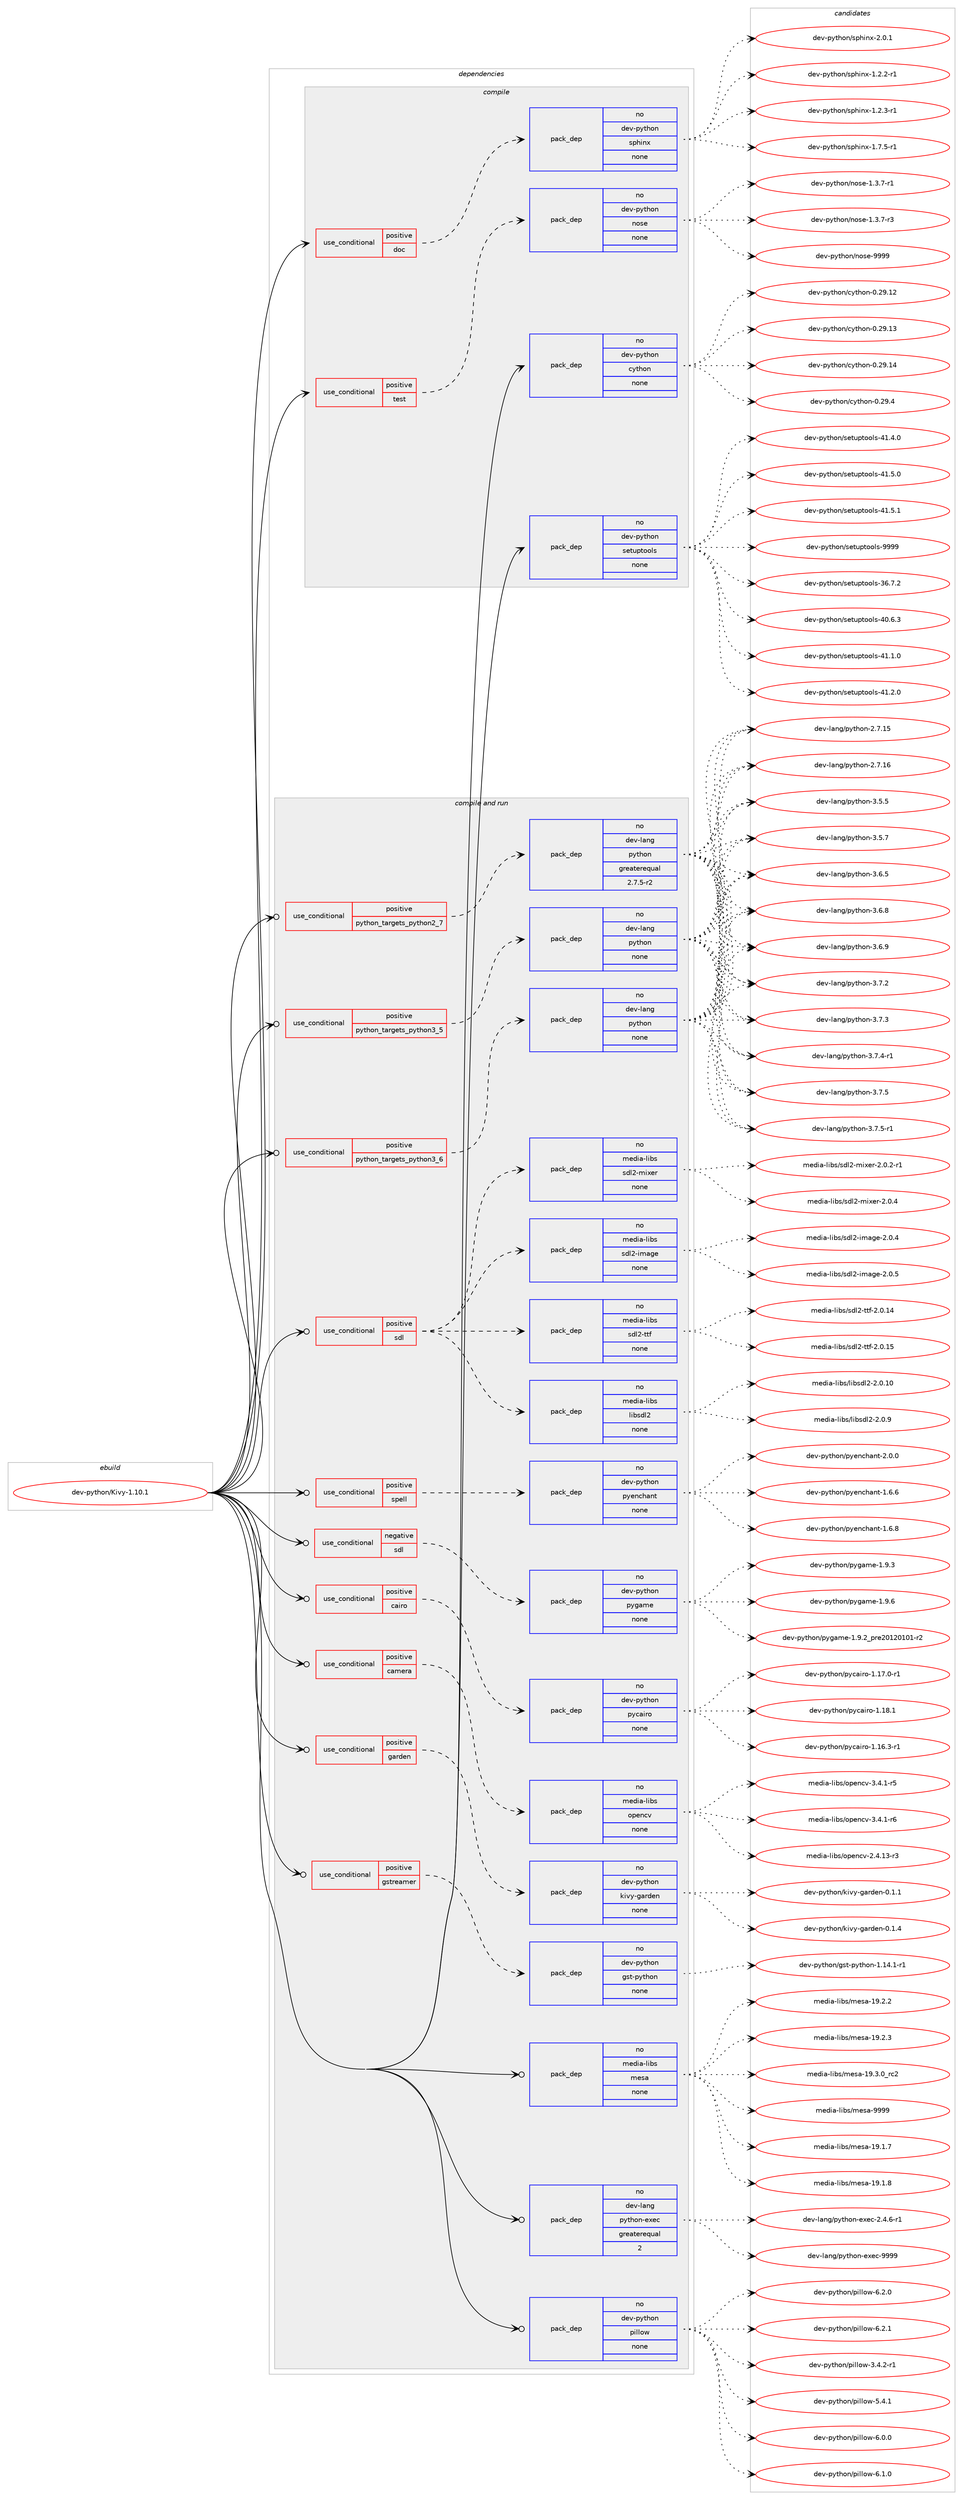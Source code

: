 digraph prolog {

# *************
# Graph options
# *************

newrank=true;
concentrate=true;
compound=true;
graph [rankdir=LR,fontname=Helvetica,fontsize=10,ranksep=1.5];#, ranksep=2.5, nodesep=0.2];
edge  [arrowhead=vee];
node  [fontname=Helvetica,fontsize=10];

# **********
# The ebuild
# **********

subgraph cluster_leftcol {
color=gray;
rank=same;
label=<<i>ebuild</i>>;
id [label="dev-python/Kivy-1.10.1", color=red, width=4, href="../dev-python/Kivy-1.10.1.svg"];
}

# ****************
# The dependencies
# ****************

subgraph cluster_midcol {
color=gray;
label=<<i>dependencies</i>>;
subgraph cluster_compile {
fillcolor="#eeeeee";
style=filled;
label=<<i>compile</i>>;
subgraph cond135581 {
dependency592468 [label=<<TABLE BORDER="0" CELLBORDER="1" CELLSPACING="0" CELLPADDING="4"><TR><TD ROWSPAN="3" CELLPADDING="10">use_conditional</TD></TR><TR><TD>positive</TD></TR><TR><TD>doc</TD></TR></TABLE>>, shape=none, color=red];
subgraph pack445117 {
dependency592469 [label=<<TABLE BORDER="0" CELLBORDER="1" CELLSPACING="0" CELLPADDING="4" WIDTH="220"><TR><TD ROWSPAN="6" CELLPADDING="30">pack_dep</TD></TR><TR><TD WIDTH="110">no</TD></TR><TR><TD>dev-python</TD></TR><TR><TD>sphinx</TD></TR><TR><TD>none</TD></TR><TR><TD></TD></TR></TABLE>>, shape=none, color=blue];
}
dependency592468:e -> dependency592469:w [weight=20,style="dashed",arrowhead="vee"];
}
id:e -> dependency592468:w [weight=20,style="solid",arrowhead="vee"];
subgraph cond135582 {
dependency592470 [label=<<TABLE BORDER="0" CELLBORDER="1" CELLSPACING="0" CELLPADDING="4"><TR><TD ROWSPAN="3" CELLPADDING="10">use_conditional</TD></TR><TR><TD>positive</TD></TR><TR><TD>test</TD></TR></TABLE>>, shape=none, color=red];
subgraph pack445118 {
dependency592471 [label=<<TABLE BORDER="0" CELLBORDER="1" CELLSPACING="0" CELLPADDING="4" WIDTH="220"><TR><TD ROWSPAN="6" CELLPADDING="30">pack_dep</TD></TR><TR><TD WIDTH="110">no</TD></TR><TR><TD>dev-python</TD></TR><TR><TD>nose</TD></TR><TR><TD>none</TD></TR><TR><TD></TD></TR></TABLE>>, shape=none, color=blue];
}
dependency592470:e -> dependency592471:w [weight=20,style="dashed",arrowhead="vee"];
}
id:e -> dependency592470:w [weight=20,style="solid",arrowhead="vee"];
subgraph pack445119 {
dependency592472 [label=<<TABLE BORDER="0" CELLBORDER="1" CELLSPACING="0" CELLPADDING="4" WIDTH="220"><TR><TD ROWSPAN="6" CELLPADDING="30">pack_dep</TD></TR><TR><TD WIDTH="110">no</TD></TR><TR><TD>dev-python</TD></TR><TR><TD>cython</TD></TR><TR><TD>none</TD></TR><TR><TD></TD></TR></TABLE>>, shape=none, color=blue];
}
id:e -> dependency592472:w [weight=20,style="solid",arrowhead="vee"];
subgraph pack445120 {
dependency592473 [label=<<TABLE BORDER="0" CELLBORDER="1" CELLSPACING="0" CELLPADDING="4" WIDTH="220"><TR><TD ROWSPAN="6" CELLPADDING="30">pack_dep</TD></TR><TR><TD WIDTH="110">no</TD></TR><TR><TD>dev-python</TD></TR><TR><TD>setuptools</TD></TR><TR><TD>none</TD></TR><TR><TD></TD></TR></TABLE>>, shape=none, color=blue];
}
id:e -> dependency592473:w [weight=20,style="solid",arrowhead="vee"];
}
subgraph cluster_compileandrun {
fillcolor="#eeeeee";
style=filled;
label=<<i>compile and run</i>>;
subgraph cond135583 {
dependency592474 [label=<<TABLE BORDER="0" CELLBORDER="1" CELLSPACING="0" CELLPADDING="4"><TR><TD ROWSPAN="3" CELLPADDING="10">use_conditional</TD></TR><TR><TD>negative</TD></TR><TR><TD>sdl</TD></TR></TABLE>>, shape=none, color=red];
subgraph pack445121 {
dependency592475 [label=<<TABLE BORDER="0" CELLBORDER="1" CELLSPACING="0" CELLPADDING="4" WIDTH="220"><TR><TD ROWSPAN="6" CELLPADDING="30">pack_dep</TD></TR><TR><TD WIDTH="110">no</TD></TR><TR><TD>dev-python</TD></TR><TR><TD>pygame</TD></TR><TR><TD>none</TD></TR><TR><TD></TD></TR></TABLE>>, shape=none, color=blue];
}
dependency592474:e -> dependency592475:w [weight=20,style="dashed",arrowhead="vee"];
}
id:e -> dependency592474:w [weight=20,style="solid",arrowhead="odotvee"];
subgraph cond135584 {
dependency592476 [label=<<TABLE BORDER="0" CELLBORDER="1" CELLSPACING="0" CELLPADDING="4"><TR><TD ROWSPAN="3" CELLPADDING="10">use_conditional</TD></TR><TR><TD>positive</TD></TR><TR><TD>cairo</TD></TR></TABLE>>, shape=none, color=red];
subgraph pack445122 {
dependency592477 [label=<<TABLE BORDER="0" CELLBORDER="1" CELLSPACING="0" CELLPADDING="4" WIDTH="220"><TR><TD ROWSPAN="6" CELLPADDING="30">pack_dep</TD></TR><TR><TD WIDTH="110">no</TD></TR><TR><TD>dev-python</TD></TR><TR><TD>pycairo</TD></TR><TR><TD>none</TD></TR><TR><TD></TD></TR></TABLE>>, shape=none, color=blue];
}
dependency592476:e -> dependency592477:w [weight=20,style="dashed",arrowhead="vee"];
}
id:e -> dependency592476:w [weight=20,style="solid",arrowhead="odotvee"];
subgraph cond135585 {
dependency592478 [label=<<TABLE BORDER="0" CELLBORDER="1" CELLSPACING="0" CELLPADDING="4"><TR><TD ROWSPAN="3" CELLPADDING="10">use_conditional</TD></TR><TR><TD>positive</TD></TR><TR><TD>camera</TD></TR></TABLE>>, shape=none, color=red];
subgraph pack445123 {
dependency592479 [label=<<TABLE BORDER="0" CELLBORDER="1" CELLSPACING="0" CELLPADDING="4" WIDTH="220"><TR><TD ROWSPAN="6" CELLPADDING="30">pack_dep</TD></TR><TR><TD WIDTH="110">no</TD></TR><TR><TD>media-libs</TD></TR><TR><TD>opencv</TD></TR><TR><TD>none</TD></TR><TR><TD></TD></TR></TABLE>>, shape=none, color=blue];
}
dependency592478:e -> dependency592479:w [weight=20,style="dashed",arrowhead="vee"];
}
id:e -> dependency592478:w [weight=20,style="solid",arrowhead="odotvee"];
subgraph cond135586 {
dependency592480 [label=<<TABLE BORDER="0" CELLBORDER="1" CELLSPACING="0" CELLPADDING="4"><TR><TD ROWSPAN="3" CELLPADDING="10">use_conditional</TD></TR><TR><TD>positive</TD></TR><TR><TD>garden</TD></TR></TABLE>>, shape=none, color=red];
subgraph pack445124 {
dependency592481 [label=<<TABLE BORDER="0" CELLBORDER="1" CELLSPACING="0" CELLPADDING="4" WIDTH="220"><TR><TD ROWSPAN="6" CELLPADDING="30">pack_dep</TD></TR><TR><TD WIDTH="110">no</TD></TR><TR><TD>dev-python</TD></TR><TR><TD>kivy-garden</TD></TR><TR><TD>none</TD></TR><TR><TD></TD></TR></TABLE>>, shape=none, color=blue];
}
dependency592480:e -> dependency592481:w [weight=20,style="dashed",arrowhead="vee"];
}
id:e -> dependency592480:w [weight=20,style="solid",arrowhead="odotvee"];
subgraph cond135587 {
dependency592482 [label=<<TABLE BORDER="0" CELLBORDER="1" CELLSPACING="0" CELLPADDING="4"><TR><TD ROWSPAN="3" CELLPADDING="10">use_conditional</TD></TR><TR><TD>positive</TD></TR><TR><TD>gstreamer</TD></TR></TABLE>>, shape=none, color=red];
subgraph pack445125 {
dependency592483 [label=<<TABLE BORDER="0" CELLBORDER="1" CELLSPACING="0" CELLPADDING="4" WIDTH="220"><TR><TD ROWSPAN="6" CELLPADDING="30">pack_dep</TD></TR><TR><TD WIDTH="110">no</TD></TR><TR><TD>dev-python</TD></TR><TR><TD>gst-python</TD></TR><TR><TD>none</TD></TR><TR><TD></TD></TR></TABLE>>, shape=none, color=blue];
}
dependency592482:e -> dependency592483:w [weight=20,style="dashed",arrowhead="vee"];
}
id:e -> dependency592482:w [weight=20,style="solid",arrowhead="odotvee"];
subgraph cond135588 {
dependency592484 [label=<<TABLE BORDER="0" CELLBORDER="1" CELLSPACING="0" CELLPADDING="4"><TR><TD ROWSPAN="3" CELLPADDING="10">use_conditional</TD></TR><TR><TD>positive</TD></TR><TR><TD>python_targets_python2_7</TD></TR></TABLE>>, shape=none, color=red];
subgraph pack445126 {
dependency592485 [label=<<TABLE BORDER="0" CELLBORDER="1" CELLSPACING="0" CELLPADDING="4" WIDTH="220"><TR><TD ROWSPAN="6" CELLPADDING="30">pack_dep</TD></TR><TR><TD WIDTH="110">no</TD></TR><TR><TD>dev-lang</TD></TR><TR><TD>python</TD></TR><TR><TD>greaterequal</TD></TR><TR><TD>2.7.5-r2</TD></TR></TABLE>>, shape=none, color=blue];
}
dependency592484:e -> dependency592485:w [weight=20,style="dashed",arrowhead="vee"];
}
id:e -> dependency592484:w [weight=20,style="solid",arrowhead="odotvee"];
subgraph cond135589 {
dependency592486 [label=<<TABLE BORDER="0" CELLBORDER="1" CELLSPACING="0" CELLPADDING="4"><TR><TD ROWSPAN="3" CELLPADDING="10">use_conditional</TD></TR><TR><TD>positive</TD></TR><TR><TD>python_targets_python3_5</TD></TR></TABLE>>, shape=none, color=red];
subgraph pack445127 {
dependency592487 [label=<<TABLE BORDER="0" CELLBORDER="1" CELLSPACING="0" CELLPADDING="4" WIDTH="220"><TR><TD ROWSPAN="6" CELLPADDING="30">pack_dep</TD></TR><TR><TD WIDTH="110">no</TD></TR><TR><TD>dev-lang</TD></TR><TR><TD>python</TD></TR><TR><TD>none</TD></TR><TR><TD></TD></TR></TABLE>>, shape=none, color=blue];
}
dependency592486:e -> dependency592487:w [weight=20,style="dashed",arrowhead="vee"];
}
id:e -> dependency592486:w [weight=20,style="solid",arrowhead="odotvee"];
subgraph cond135590 {
dependency592488 [label=<<TABLE BORDER="0" CELLBORDER="1" CELLSPACING="0" CELLPADDING="4"><TR><TD ROWSPAN="3" CELLPADDING="10">use_conditional</TD></TR><TR><TD>positive</TD></TR><TR><TD>python_targets_python3_6</TD></TR></TABLE>>, shape=none, color=red];
subgraph pack445128 {
dependency592489 [label=<<TABLE BORDER="0" CELLBORDER="1" CELLSPACING="0" CELLPADDING="4" WIDTH="220"><TR><TD ROWSPAN="6" CELLPADDING="30">pack_dep</TD></TR><TR><TD WIDTH="110">no</TD></TR><TR><TD>dev-lang</TD></TR><TR><TD>python</TD></TR><TR><TD>none</TD></TR><TR><TD></TD></TR></TABLE>>, shape=none, color=blue];
}
dependency592488:e -> dependency592489:w [weight=20,style="dashed",arrowhead="vee"];
}
id:e -> dependency592488:w [weight=20,style="solid",arrowhead="odotvee"];
subgraph cond135591 {
dependency592490 [label=<<TABLE BORDER="0" CELLBORDER="1" CELLSPACING="0" CELLPADDING="4"><TR><TD ROWSPAN="3" CELLPADDING="10">use_conditional</TD></TR><TR><TD>positive</TD></TR><TR><TD>sdl</TD></TR></TABLE>>, shape=none, color=red];
subgraph pack445129 {
dependency592491 [label=<<TABLE BORDER="0" CELLBORDER="1" CELLSPACING="0" CELLPADDING="4" WIDTH="220"><TR><TD ROWSPAN="6" CELLPADDING="30">pack_dep</TD></TR><TR><TD WIDTH="110">no</TD></TR><TR><TD>media-libs</TD></TR><TR><TD>libsdl2</TD></TR><TR><TD>none</TD></TR><TR><TD></TD></TR></TABLE>>, shape=none, color=blue];
}
dependency592490:e -> dependency592491:w [weight=20,style="dashed",arrowhead="vee"];
subgraph pack445130 {
dependency592492 [label=<<TABLE BORDER="0" CELLBORDER="1" CELLSPACING="0" CELLPADDING="4" WIDTH="220"><TR><TD ROWSPAN="6" CELLPADDING="30">pack_dep</TD></TR><TR><TD WIDTH="110">no</TD></TR><TR><TD>media-libs</TD></TR><TR><TD>sdl2-ttf</TD></TR><TR><TD>none</TD></TR><TR><TD></TD></TR></TABLE>>, shape=none, color=blue];
}
dependency592490:e -> dependency592492:w [weight=20,style="dashed",arrowhead="vee"];
subgraph pack445131 {
dependency592493 [label=<<TABLE BORDER="0" CELLBORDER="1" CELLSPACING="0" CELLPADDING="4" WIDTH="220"><TR><TD ROWSPAN="6" CELLPADDING="30">pack_dep</TD></TR><TR><TD WIDTH="110">no</TD></TR><TR><TD>media-libs</TD></TR><TR><TD>sdl2-image</TD></TR><TR><TD>none</TD></TR><TR><TD></TD></TR></TABLE>>, shape=none, color=blue];
}
dependency592490:e -> dependency592493:w [weight=20,style="dashed",arrowhead="vee"];
subgraph pack445132 {
dependency592494 [label=<<TABLE BORDER="0" CELLBORDER="1" CELLSPACING="0" CELLPADDING="4" WIDTH="220"><TR><TD ROWSPAN="6" CELLPADDING="30">pack_dep</TD></TR><TR><TD WIDTH="110">no</TD></TR><TR><TD>media-libs</TD></TR><TR><TD>sdl2-mixer</TD></TR><TR><TD>none</TD></TR><TR><TD></TD></TR></TABLE>>, shape=none, color=blue];
}
dependency592490:e -> dependency592494:w [weight=20,style="dashed",arrowhead="vee"];
}
id:e -> dependency592490:w [weight=20,style="solid",arrowhead="odotvee"];
subgraph cond135592 {
dependency592495 [label=<<TABLE BORDER="0" CELLBORDER="1" CELLSPACING="0" CELLPADDING="4"><TR><TD ROWSPAN="3" CELLPADDING="10">use_conditional</TD></TR><TR><TD>positive</TD></TR><TR><TD>spell</TD></TR></TABLE>>, shape=none, color=red];
subgraph pack445133 {
dependency592496 [label=<<TABLE BORDER="0" CELLBORDER="1" CELLSPACING="0" CELLPADDING="4" WIDTH="220"><TR><TD ROWSPAN="6" CELLPADDING="30">pack_dep</TD></TR><TR><TD WIDTH="110">no</TD></TR><TR><TD>dev-python</TD></TR><TR><TD>pyenchant</TD></TR><TR><TD>none</TD></TR><TR><TD></TD></TR></TABLE>>, shape=none, color=blue];
}
dependency592495:e -> dependency592496:w [weight=20,style="dashed",arrowhead="vee"];
}
id:e -> dependency592495:w [weight=20,style="solid",arrowhead="odotvee"];
subgraph pack445134 {
dependency592497 [label=<<TABLE BORDER="0" CELLBORDER="1" CELLSPACING="0" CELLPADDING="4" WIDTH="220"><TR><TD ROWSPAN="6" CELLPADDING="30">pack_dep</TD></TR><TR><TD WIDTH="110">no</TD></TR><TR><TD>dev-lang</TD></TR><TR><TD>python-exec</TD></TR><TR><TD>greaterequal</TD></TR><TR><TD>2</TD></TR></TABLE>>, shape=none, color=blue];
}
id:e -> dependency592497:w [weight=20,style="solid",arrowhead="odotvee"];
subgraph pack445135 {
dependency592498 [label=<<TABLE BORDER="0" CELLBORDER="1" CELLSPACING="0" CELLPADDING="4" WIDTH="220"><TR><TD ROWSPAN="6" CELLPADDING="30">pack_dep</TD></TR><TR><TD WIDTH="110">no</TD></TR><TR><TD>dev-python</TD></TR><TR><TD>pillow</TD></TR><TR><TD>none</TD></TR><TR><TD></TD></TR></TABLE>>, shape=none, color=blue];
}
id:e -> dependency592498:w [weight=20,style="solid",arrowhead="odotvee"];
subgraph pack445136 {
dependency592499 [label=<<TABLE BORDER="0" CELLBORDER="1" CELLSPACING="0" CELLPADDING="4" WIDTH="220"><TR><TD ROWSPAN="6" CELLPADDING="30">pack_dep</TD></TR><TR><TD WIDTH="110">no</TD></TR><TR><TD>media-libs</TD></TR><TR><TD>mesa</TD></TR><TR><TD>none</TD></TR><TR><TD></TD></TR></TABLE>>, shape=none, color=blue];
}
id:e -> dependency592499:w [weight=20,style="solid",arrowhead="odotvee"];
}
subgraph cluster_run {
fillcolor="#eeeeee";
style=filled;
label=<<i>run</i>>;
}
}

# **************
# The candidates
# **************

subgraph cluster_choices {
rank=same;
color=gray;
label=<<i>candidates</i>>;

subgraph choice445117 {
color=black;
nodesep=1;
choice10010111845112121116104111110471151121041051101204549465046504511449 [label="dev-python/sphinx-1.2.2-r1", color=red, width=4,href="../dev-python/sphinx-1.2.2-r1.svg"];
choice10010111845112121116104111110471151121041051101204549465046514511449 [label="dev-python/sphinx-1.2.3-r1", color=red, width=4,href="../dev-python/sphinx-1.2.3-r1.svg"];
choice10010111845112121116104111110471151121041051101204549465546534511449 [label="dev-python/sphinx-1.7.5-r1", color=red, width=4,href="../dev-python/sphinx-1.7.5-r1.svg"];
choice1001011184511212111610411111047115112104105110120455046484649 [label="dev-python/sphinx-2.0.1", color=red, width=4,href="../dev-python/sphinx-2.0.1.svg"];
dependency592469:e -> choice10010111845112121116104111110471151121041051101204549465046504511449:w [style=dotted,weight="100"];
dependency592469:e -> choice10010111845112121116104111110471151121041051101204549465046514511449:w [style=dotted,weight="100"];
dependency592469:e -> choice10010111845112121116104111110471151121041051101204549465546534511449:w [style=dotted,weight="100"];
dependency592469:e -> choice1001011184511212111610411111047115112104105110120455046484649:w [style=dotted,weight="100"];
}
subgraph choice445118 {
color=black;
nodesep=1;
choice10010111845112121116104111110471101111151014549465146554511449 [label="dev-python/nose-1.3.7-r1", color=red, width=4,href="../dev-python/nose-1.3.7-r1.svg"];
choice10010111845112121116104111110471101111151014549465146554511451 [label="dev-python/nose-1.3.7-r3", color=red, width=4,href="../dev-python/nose-1.3.7-r3.svg"];
choice10010111845112121116104111110471101111151014557575757 [label="dev-python/nose-9999", color=red, width=4,href="../dev-python/nose-9999.svg"];
dependency592471:e -> choice10010111845112121116104111110471101111151014549465146554511449:w [style=dotted,weight="100"];
dependency592471:e -> choice10010111845112121116104111110471101111151014549465146554511451:w [style=dotted,weight="100"];
dependency592471:e -> choice10010111845112121116104111110471101111151014557575757:w [style=dotted,weight="100"];
}
subgraph choice445119 {
color=black;
nodesep=1;
choice1001011184511212111610411111047991211161041111104548465057464950 [label="dev-python/cython-0.29.12", color=red, width=4,href="../dev-python/cython-0.29.12.svg"];
choice1001011184511212111610411111047991211161041111104548465057464951 [label="dev-python/cython-0.29.13", color=red, width=4,href="../dev-python/cython-0.29.13.svg"];
choice1001011184511212111610411111047991211161041111104548465057464952 [label="dev-python/cython-0.29.14", color=red, width=4,href="../dev-python/cython-0.29.14.svg"];
choice10010111845112121116104111110479912111610411111045484650574652 [label="dev-python/cython-0.29.4", color=red, width=4,href="../dev-python/cython-0.29.4.svg"];
dependency592472:e -> choice1001011184511212111610411111047991211161041111104548465057464950:w [style=dotted,weight="100"];
dependency592472:e -> choice1001011184511212111610411111047991211161041111104548465057464951:w [style=dotted,weight="100"];
dependency592472:e -> choice1001011184511212111610411111047991211161041111104548465057464952:w [style=dotted,weight="100"];
dependency592472:e -> choice10010111845112121116104111110479912111610411111045484650574652:w [style=dotted,weight="100"];
}
subgraph choice445120 {
color=black;
nodesep=1;
choice100101118451121211161041111104711510111611711211611111110811545515446554650 [label="dev-python/setuptools-36.7.2", color=red, width=4,href="../dev-python/setuptools-36.7.2.svg"];
choice100101118451121211161041111104711510111611711211611111110811545524846544651 [label="dev-python/setuptools-40.6.3", color=red, width=4,href="../dev-python/setuptools-40.6.3.svg"];
choice100101118451121211161041111104711510111611711211611111110811545524946494648 [label="dev-python/setuptools-41.1.0", color=red, width=4,href="../dev-python/setuptools-41.1.0.svg"];
choice100101118451121211161041111104711510111611711211611111110811545524946504648 [label="dev-python/setuptools-41.2.0", color=red, width=4,href="../dev-python/setuptools-41.2.0.svg"];
choice100101118451121211161041111104711510111611711211611111110811545524946524648 [label="dev-python/setuptools-41.4.0", color=red, width=4,href="../dev-python/setuptools-41.4.0.svg"];
choice100101118451121211161041111104711510111611711211611111110811545524946534648 [label="dev-python/setuptools-41.5.0", color=red, width=4,href="../dev-python/setuptools-41.5.0.svg"];
choice100101118451121211161041111104711510111611711211611111110811545524946534649 [label="dev-python/setuptools-41.5.1", color=red, width=4,href="../dev-python/setuptools-41.5.1.svg"];
choice10010111845112121116104111110471151011161171121161111111081154557575757 [label="dev-python/setuptools-9999", color=red, width=4,href="../dev-python/setuptools-9999.svg"];
dependency592473:e -> choice100101118451121211161041111104711510111611711211611111110811545515446554650:w [style=dotted,weight="100"];
dependency592473:e -> choice100101118451121211161041111104711510111611711211611111110811545524846544651:w [style=dotted,weight="100"];
dependency592473:e -> choice100101118451121211161041111104711510111611711211611111110811545524946494648:w [style=dotted,weight="100"];
dependency592473:e -> choice100101118451121211161041111104711510111611711211611111110811545524946504648:w [style=dotted,weight="100"];
dependency592473:e -> choice100101118451121211161041111104711510111611711211611111110811545524946524648:w [style=dotted,weight="100"];
dependency592473:e -> choice100101118451121211161041111104711510111611711211611111110811545524946534648:w [style=dotted,weight="100"];
dependency592473:e -> choice100101118451121211161041111104711510111611711211611111110811545524946534649:w [style=dotted,weight="100"];
dependency592473:e -> choice10010111845112121116104111110471151011161171121161111111081154557575757:w [style=dotted,weight="100"];
}
subgraph choice445121 {
color=black;
nodesep=1;
choice1001011184511212111610411111047112121103971091014549465746509511211410150484950484948494511450 [label="dev-python/pygame-1.9.2_pre20120101-r2", color=red, width=4,href="../dev-python/pygame-1.9.2_pre20120101-r2.svg"];
choice100101118451121211161041111104711212110397109101454946574651 [label="dev-python/pygame-1.9.3", color=red, width=4,href="../dev-python/pygame-1.9.3.svg"];
choice100101118451121211161041111104711212110397109101454946574654 [label="dev-python/pygame-1.9.6", color=red, width=4,href="../dev-python/pygame-1.9.6.svg"];
dependency592475:e -> choice1001011184511212111610411111047112121103971091014549465746509511211410150484950484948494511450:w [style=dotted,weight="100"];
dependency592475:e -> choice100101118451121211161041111104711212110397109101454946574651:w [style=dotted,weight="100"];
dependency592475:e -> choice100101118451121211161041111104711212110397109101454946574654:w [style=dotted,weight="100"];
}
subgraph choice445122 {
color=black;
nodesep=1;
choice10010111845112121116104111110471121219997105114111454946495446514511449 [label="dev-python/pycairo-1.16.3-r1", color=red, width=4,href="../dev-python/pycairo-1.16.3-r1.svg"];
choice10010111845112121116104111110471121219997105114111454946495546484511449 [label="dev-python/pycairo-1.17.0-r1", color=red, width=4,href="../dev-python/pycairo-1.17.0-r1.svg"];
choice1001011184511212111610411111047112121999710511411145494649564649 [label="dev-python/pycairo-1.18.1", color=red, width=4,href="../dev-python/pycairo-1.18.1.svg"];
dependency592477:e -> choice10010111845112121116104111110471121219997105114111454946495446514511449:w [style=dotted,weight="100"];
dependency592477:e -> choice10010111845112121116104111110471121219997105114111454946495546484511449:w [style=dotted,weight="100"];
dependency592477:e -> choice1001011184511212111610411111047112121999710511411145494649564649:w [style=dotted,weight="100"];
}
subgraph choice445123 {
color=black;
nodesep=1;
choice1091011001059745108105981154711111210111099118455046524649514511451 [label="media-libs/opencv-2.4.13-r3", color=red, width=4,href="../media-libs/opencv-2.4.13-r3.svg"];
choice10910110010597451081059811547111112101110991184551465246494511453 [label="media-libs/opencv-3.4.1-r5", color=red, width=4,href="../media-libs/opencv-3.4.1-r5.svg"];
choice10910110010597451081059811547111112101110991184551465246494511454 [label="media-libs/opencv-3.4.1-r6", color=red, width=4,href="../media-libs/opencv-3.4.1-r6.svg"];
dependency592479:e -> choice1091011001059745108105981154711111210111099118455046524649514511451:w [style=dotted,weight="100"];
dependency592479:e -> choice10910110010597451081059811547111112101110991184551465246494511453:w [style=dotted,weight="100"];
dependency592479:e -> choice10910110010597451081059811547111112101110991184551465246494511454:w [style=dotted,weight="100"];
}
subgraph choice445124 {
color=black;
nodesep=1;
choice10010111845112121116104111110471071051181214510397114100101110454846494649 [label="dev-python/kivy-garden-0.1.1", color=red, width=4,href="../dev-python/kivy-garden-0.1.1.svg"];
choice10010111845112121116104111110471071051181214510397114100101110454846494652 [label="dev-python/kivy-garden-0.1.4", color=red, width=4,href="../dev-python/kivy-garden-0.1.4.svg"];
dependency592481:e -> choice10010111845112121116104111110471071051181214510397114100101110454846494649:w [style=dotted,weight="100"];
dependency592481:e -> choice10010111845112121116104111110471071051181214510397114100101110454846494652:w [style=dotted,weight="100"];
}
subgraph choice445125 {
color=black;
nodesep=1;
choice100101118451121211161041111104710311511645112121116104111110454946495246494511449 [label="dev-python/gst-python-1.14.1-r1", color=red, width=4,href="../dev-python/gst-python-1.14.1-r1.svg"];
dependency592483:e -> choice100101118451121211161041111104710311511645112121116104111110454946495246494511449:w [style=dotted,weight="100"];
}
subgraph choice445126 {
color=black;
nodesep=1;
choice10010111845108971101034711212111610411111045504655464953 [label="dev-lang/python-2.7.15", color=red, width=4,href="../dev-lang/python-2.7.15.svg"];
choice10010111845108971101034711212111610411111045504655464954 [label="dev-lang/python-2.7.16", color=red, width=4,href="../dev-lang/python-2.7.16.svg"];
choice100101118451089711010347112121116104111110455146534653 [label="dev-lang/python-3.5.5", color=red, width=4,href="../dev-lang/python-3.5.5.svg"];
choice100101118451089711010347112121116104111110455146534655 [label="dev-lang/python-3.5.7", color=red, width=4,href="../dev-lang/python-3.5.7.svg"];
choice100101118451089711010347112121116104111110455146544653 [label="dev-lang/python-3.6.5", color=red, width=4,href="../dev-lang/python-3.6.5.svg"];
choice100101118451089711010347112121116104111110455146544656 [label="dev-lang/python-3.6.8", color=red, width=4,href="../dev-lang/python-3.6.8.svg"];
choice100101118451089711010347112121116104111110455146544657 [label="dev-lang/python-3.6.9", color=red, width=4,href="../dev-lang/python-3.6.9.svg"];
choice100101118451089711010347112121116104111110455146554650 [label="dev-lang/python-3.7.2", color=red, width=4,href="../dev-lang/python-3.7.2.svg"];
choice100101118451089711010347112121116104111110455146554651 [label="dev-lang/python-3.7.3", color=red, width=4,href="../dev-lang/python-3.7.3.svg"];
choice1001011184510897110103471121211161041111104551465546524511449 [label="dev-lang/python-3.7.4-r1", color=red, width=4,href="../dev-lang/python-3.7.4-r1.svg"];
choice100101118451089711010347112121116104111110455146554653 [label="dev-lang/python-3.7.5", color=red, width=4,href="../dev-lang/python-3.7.5.svg"];
choice1001011184510897110103471121211161041111104551465546534511449 [label="dev-lang/python-3.7.5-r1", color=red, width=4,href="../dev-lang/python-3.7.5-r1.svg"];
dependency592485:e -> choice10010111845108971101034711212111610411111045504655464953:w [style=dotted,weight="100"];
dependency592485:e -> choice10010111845108971101034711212111610411111045504655464954:w [style=dotted,weight="100"];
dependency592485:e -> choice100101118451089711010347112121116104111110455146534653:w [style=dotted,weight="100"];
dependency592485:e -> choice100101118451089711010347112121116104111110455146534655:w [style=dotted,weight="100"];
dependency592485:e -> choice100101118451089711010347112121116104111110455146544653:w [style=dotted,weight="100"];
dependency592485:e -> choice100101118451089711010347112121116104111110455146544656:w [style=dotted,weight="100"];
dependency592485:e -> choice100101118451089711010347112121116104111110455146544657:w [style=dotted,weight="100"];
dependency592485:e -> choice100101118451089711010347112121116104111110455146554650:w [style=dotted,weight="100"];
dependency592485:e -> choice100101118451089711010347112121116104111110455146554651:w [style=dotted,weight="100"];
dependency592485:e -> choice1001011184510897110103471121211161041111104551465546524511449:w [style=dotted,weight="100"];
dependency592485:e -> choice100101118451089711010347112121116104111110455146554653:w [style=dotted,weight="100"];
dependency592485:e -> choice1001011184510897110103471121211161041111104551465546534511449:w [style=dotted,weight="100"];
}
subgraph choice445127 {
color=black;
nodesep=1;
choice10010111845108971101034711212111610411111045504655464953 [label="dev-lang/python-2.7.15", color=red, width=4,href="../dev-lang/python-2.7.15.svg"];
choice10010111845108971101034711212111610411111045504655464954 [label="dev-lang/python-2.7.16", color=red, width=4,href="../dev-lang/python-2.7.16.svg"];
choice100101118451089711010347112121116104111110455146534653 [label="dev-lang/python-3.5.5", color=red, width=4,href="../dev-lang/python-3.5.5.svg"];
choice100101118451089711010347112121116104111110455146534655 [label="dev-lang/python-3.5.7", color=red, width=4,href="../dev-lang/python-3.5.7.svg"];
choice100101118451089711010347112121116104111110455146544653 [label="dev-lang/python-3.6.5", color=red, width=4,href="../dev-lang/python-3.6.5.svg"];
choice100101118451089711010347112121116104111110455146544656 [label="dev-lang/python-3.6.8", color=red, width=4,href="../dev-lang/python-3.6.8.svg"];
choice100101118451089711010347112121116104111110455146544657 [label="dev-lang/python-3.6.9", color=red, width=4,href="../dev-lang/python-3.6.9.svg"];
choice100101118451089711010347112121116104111110455146554650 [label="dev-lang/python-3.7.2", color=red, width=4,href="../dev-lang/python-3.7.2.svg"];
choice100101118451089711010347112121116104111110455146554651 [label="dev-lang/python-3.7.3", color=red, width=4,href="../dev-lang/python-3.7.3.svg"];
choice1001011184510897110103471121211161041111104551465546524511449 [label="dev-lang/python-3.7.4-r1", color=red, width=4,href="../dev-lang/python-3.7.4-r1.svg"];
choice100101118451089711010347112121116104111110455146554653 [label="dev-lang/python-3.7.5", color=red, width=4,href="../dev-lang/python-3.7.5.svg"];
choice1001011184510897110103471121211161041111104551465546534511449 [label="dev-lang/python-3.7.5-r1", color=red, width=4,href="../dev-lang/python-3.7.5-r1.svg"];
dependency592487:e -> choice10010111845108971101034711212111610411111045504655464953:w [style=dotted,weight="100"];
dependency592487:e -> choice10010111845108971101034711212111610411111045504655464954:w [style=dotted,weight="100"];
dependency592487:e -> choice100101118451089711010347112121116104111110455146534653:w [style=dotted,weight="100"];
dependency592487:e -> choice100101118451089711010347112121116104111110455146534655:w [style=dotted,weight="100"];
dependency592487:e -> choice100101118451089711010347112121116104111110455146544653:w [style=dotted,weight="100"];
dependency592487:e -> choice100101118451089711010347112121116104111110455146544656:w [style=dotted,weight="100"];
dependency592487:e -> choice100101118451089711010347112121116104111110455146544657:w [style=dotted,weight="100"];
dependency592487:e -> choice100101118451089711010347112121116104111110455146554650:w [style=dotted,weight="100"];
dependency592487:e -> choice100101118451089711010347112121116104111110455146554651:w [style=dotted,weight="100"];
dependency592487:e -> choice1001011184510897110103471121211161041111104551465546524511449:w [style=dotted,weight="100"];
dependency592487:e -> choice100101118451089711010347112121116104111110455146554653:w [style=dotted,weight="100"];
dependency592487:e -> choice1001011184510897110103471121211161041111104551465546534511449:w [style=dotted,weight="100"];
}
subgraph choice445128 {
color=black;
nodesep=1;
choice10010111845108971101034711212111610411111045504655464953 [label="dev-lang/python-2.7.15", color=red, width=4,href="../dev-lang/python-2.7.15.svg"];
choice10010111845108971101034711212111610411111045504655464954 [label="dev-lang/python-2.7.16", color=red, width=4,href="../dev-lang/python-2.7.16.svg"];
choice100101118451089711010347112121116104111110455146534653 [label="dev-lang/python-3.5.5", color=red, width=4,href="../dev-lang/python-3.5.5.svg"];
choice100101118451089711010347112121116104111110455146534655 [label="dev-lang/python-3.5.7", color=red, width=4,href="../dev-lang/python-3.5.7.svg"];
choice100101118451089711010347112121116104111110455146544653 [label="dev-lang/python-3.6.5", color=red, width=4,href="../dev-lang/python-3.6.5.svg"];
choice100101118451089711010347112121116104111110455146544656 [label="dev-lang/python-3.6.8", color=red, width=4,href="../dev-lang/python-3.6.8.svg"];
choice100101118451089711010347112121116104111110455146544657 [label="dev-lang/python-3.6.9", color=red, width=4,href="../dev-lang/python-3.6.9.svg"];
choice100101118451089711010347112121116104111110455146554650 [label="dev-lang/python-3.7.2", color=red, width=4,href="../dev-lang/python-3.7.2.svg"];
choice100101118451089711010347112121116104111110455146554651 [label="dev-lang/python-3.7.3", color=red, width=4,href="../dev-lang/python-3.7.3.svg"];
choice1001011184510897110103471121211161041111104551465546524511449 [label="dev-lang/python-3.7.4-r1", color=red, width=4,href="../dev-lang/python-3.7.4-r1.svg"];
choice100101118451089711010347112121116104111110455146554653 [label="dev-lang/python-3.7.5", color=red, width=4,href="../dev-lang/python-3.7.5.svg"];
choice1001011184510897110103471121211161041111104551465546534511449 [label="dev-lang/python-3.7.5-r1", color=red, width=4,href="../dev-lang/python-3.7.5-r1.svg"];
dependency592489:e -> choice10010111845108971101034711212111610411111045504655464953:w [style=dotted,weight="100"];
dependency592489:e -> choice10010111845108971101034711212111610411111045504655464954:w [style=dotted,weight="100"];
dependency592489:e -> choice100101118451089711010347112121116104111110455146534653:w [style=dotted,weight="100"];
dependency592489:e -> choice100101118451089711010347112121116104111110455146534655:w [style=dotted,weight="100"];
dependency592489:e -> choice100101118451089711010347112121116104111110455146544653:w [style=dotted,weight="100"];
dependency592489:e -> choice100101118451089711010347112121116104111110455146544656:w [style=dotted,weight="100"];
dependency592489:e -> choice100101118451089711010347112121116104111110455146544657:w [style=dotted,weight="100"];
dependency592489:e -> choice100101118451089711010347112121116104111110455146554650:w [style=dotted,weight="100"];
dependency592489:e -> choice100101118451089711010347112121116104111110455146554651:w [style=dotted,weight="100"];
dependency592489:e -> choice1001011184510897110103471121211161041111104551465546524511449:w [style=dotted,weight="100"];
dependency592489:e -> choice100101118451089711010347112121116104111110455146554653:w [style=dotted,weight="100"];
dependency592489:e -> choice1001011184510897110103471121211161041111104551465546534511449:w [style=dotted,weight="100"];
}
subgraph choice445129 {
color=black;
nodesep=1;
choice10910110010597451081059811547108105981151001085045504648464948 [label="media-libs/libsdl2-2.0.10", color=red, width=4,href="../media-libs/libsdl2-2.0.10.svg"];
choice109101100105974510810598115471081059811510010850455046484657 [label="media-libs/libsdl2-2.0.9", color=red, width=4,href="../media-libs/libsdl2-2.0.9.svg"];
dependency592491:e -> choice10910110010597451081059811547108105981151001085045504648464948:w [style=dotted,weight="100"];
dependency592491:e -> choice109101100105974510810598115471081059811510010850455046484657:w [style=dotted,weight="100"];
}
subgraph choice445130 {
color=black;
nodesep=1;
choice10910110010597451081059811547115100108504511611610245504648464952 [label="media-libs/sdl2-ttf-2.0.14", color=red, width=4,href="../media-libs/sdl2-ttf-2.0.14.svg"];
choice10910110010597451081059811547115100108504511611610245504648464953 [label="media-libs/sdl2-ttf-2.0.15", color=red, width=4,href="../media-libs/sdl2-ttf-2.0.15.svg"];
dependency592492:e -> choice10910110010597451081059811547115100108504511611610245504648464952:w [style=dotted,weight="100"];
dependency592492:e -> choice10910110010597451081059811547115100108504511611610245504648464953:w [style=dotted,weight="100"];
}
subgraph choice445131 {
color=black;
nodesep=1;
choice10910110010597451081059811547115100108504510510997103101455046484652 [label="media-libs/sdl2-image-2.0.4", color=red, width=4,href="../media-libs/sdl2-image-2.0.4.svg"];
choice10910110010597451081059811547115100108504510510997103101455046484653 [label="media-libs/sdl2-image-2.0.5", color=red, width=4,href="../media-libs/sdl2-image-2.0.5.svg"];
dependency592493:e -> choice10910110010597451081059811547115100108504510510997103101455046484652:w [style=dotted,weight="100"];
dependency592493:e -> choice10910110010597451081059811547115100108504510510997103101455046484653:w [style=dotted,weight="100"];
}
subgraph choice445132 {
color=black;
nodesep=1;
choice1091011001059745108105981154711510010850451091051201011144550464846504511449 [label="media-libs/sdl2-mixer-2.0.2-r1", color=red, width=4,href="../media-libs/sdl2-mixer-2.0.2-r1.svg"];
choice109101100105974510810598115471151001085045109105120101114455046484652 [label="media-libs/sdl2-mixer-2.0.4", color=red, width=4,href="../media-libs/sdl2-mixer-2.0.4.svg"];
dependency592494:e -> choice1091011001059745108105981154711510010850451091051201011144550464846504511449:w [style=dotted,weight="100"];
dependency592494:e -> choice109101100105974510810598115471151001085045109105120101114455046484652:w [style=dotted,weight="100"];
}
subgraph choice445133 {
color=black;
nodesep=1;
choice10010111845112121116104111110471121211011109910497110116454946544654 [label="dev-python/pyenchant-1.6.6", color=red, width=4,href="../dev-python/pyenchant-1.6.6.svg"];
choice10010111845112121116104111110471121211011109910497110116454946544656 [label="dev-python/pyenchant-1.6.8", color=red, width=4,href="../dev-python/pyenchant-1.6.8.svg"];
choice10010111845112121116104111110471121211011109910497110116455046484648 [label="dev-python/pyenchant-2.0.0", color=red, width=4,href="../dev-python/pyenchant-2.0.0.svg"];
dependency592496:e -> choice10010111845112121116104111110471121211011109910497110116454946544654:w [style=dotted,weight="100"];
dependency592496:e -> choice10010111845112121116104111110471121211011109910497110116454946544656:w [style=dotted,weight="100"];
dependency592496:e -> choice10010111845112121116104111110471121211011109910497110116455046484648:w [style=dotted,weight="100"];
}
subgraph choice445134 {
color=black;
nodesep=1;
choice10010111845108971101034711212111610411111045101120101994550465246544511449 [label="dev-lang/python-exec-2.4.6-r1", color=red, width=4,href="../dev-lang/python-exec-2.4.6-r1.svg"];
choice10010111845108971101034711212111610411111045101120101994557575757 [label="dev-lang/python-exec-9999", color=red, width=4,href="../dev-lang/python-exec-9999.svg"];
dependency592497:e -> choice10010111845108971101034711212111610411111045101120101994550465246544511449:w [style=dotted,weight="100"];
dependency592497:e -> choice10010111845108971101034711212111610411111045101120101994557575757:w [style=dotted,weight="100"];
}
subgraph choice445135 {
color=black;
nodesep=1;
choice10010111845112121116104111110471121051081081111194551465246504511449 [label="dev-python/pillow-3.4.2-r1", color=red, width=4,href="../dev-python/pillow-3.4.2-r1.svg"];
choice1001011184511212111610411111047112105108108111119455346524649 [label="dev-python/pillow-5.4.1", color=red, width=4,href="../dev-python/pillow-5.4.1.svg"];
choice1001011184511212111610411111047112105108108111119455446484648 [label="dev-python/pillow-6.0.0", color=red, width=4,href="../dev-python/pillow-6.0.0.svg"];
choice1001011184511212111610411111047112105108108111119455446494648 [label="dev-python/pillow-6.1.0", color=red, width=4,href="../dev-python/pillow-6.1.0.svg"];
choice1001011184511212111610411111047112105108108111119455446504648 [label="dev-python/pillow-6.2.0", color=red, width=4,href="../dev-python/pillow-6.2.0.svg"];
choice1001011184511212111610411111047112105108108111119455446504649 [label="dev-python/pillow-6.2.1", color=red, width=4,href="../dev-python/pillow-6.2.1.svg"];
dependency592498:e -> choice10010111845112121116104111110471121051081081111194551465246504511449:w [style=dotted,weight="100"];
dependency592498:e -> choice1001011184511212111610411111047112105108108111119455346524649:w [style=dotted,weight="100"];
dependency592498:e -> choice1001011184511212111610411111047112105108108111119455446484648:w [style=dotted,weight="100"];
dependency592498:e -> choice1001011184511212111610411111047112105108108111119455446494648:w [style=dotted,weight="100"];
dependency592498:e -> choice1001011184511212111610411111047112105108108111119455446504648:w [style=dotted,weight="100"];
dependency592498:e -> choice1001011184511212111610411111047112105108108111119455446504649:w [style=dotted,weight="100"];
}
subgraph choice445136 {
color=black;
nodesep=1;
choice109101100105974510810598115471091011159745495746494655 [label="media-libs/mesa-19.1.7", color=red, width=4,href="../media-libs/mesa-19.1.7.svg"];
choice109101100105974510810598115471091011159745495746494656 [label="media-libs/mesa-19.1.8", color=red, width=4,href="../media-libs/mesa-19.1.8.svg"];
choice109101100105974510810598115471091011159745495746504650 [label="media-libs/mesa-19.2.2", color=red, width=4,href="../media-libs/mesa-19.2.2.svg"];
choice109101100105974510810598115471091011159745495746504651 [label="media-libs/mesa-19.2.3", color=red, width=4,href="../media-libs/mesa-19.2.3.svg"];
choice109101100105974510810598115471091011159745495746514648951149950 [label="media-libs/mesa-19.3.0_rc2", color=red, width=4,href="../media-libs/mesa-19.3.0_rc2.svg"];
choice10910110010597451081059811547109101115974557575757 [label="media-libs/mesa-9999", color=red, width=4,href="../media-libs/mesa-9999.svg"];
dependency592499:e -> choice109101100105974510810598115471091011159745495746494655:w [style=dotted,weight="100"];
dependency592499:e -> choice109101100105974510810598115471091011159745495746494656:w [style=dotted,weight="100"];
dependency592499:e -> choice109101100105974510810598115471091011159745495746504650:w [style=dotted,weight="100"];
dependency592499:e -> choice109101100105974510810598115471091011159745495746504651:w [style=dotted,weight="100"];
dependency592499:e -> choice109101100105974510810598115471091011159745495746514648951149950:w [style=dotted,weight="100"];
dependency592499:e -> choice10910110010597451081059811547109101115974557575757:w [style=dotted,weight="100"];
}
}

}

